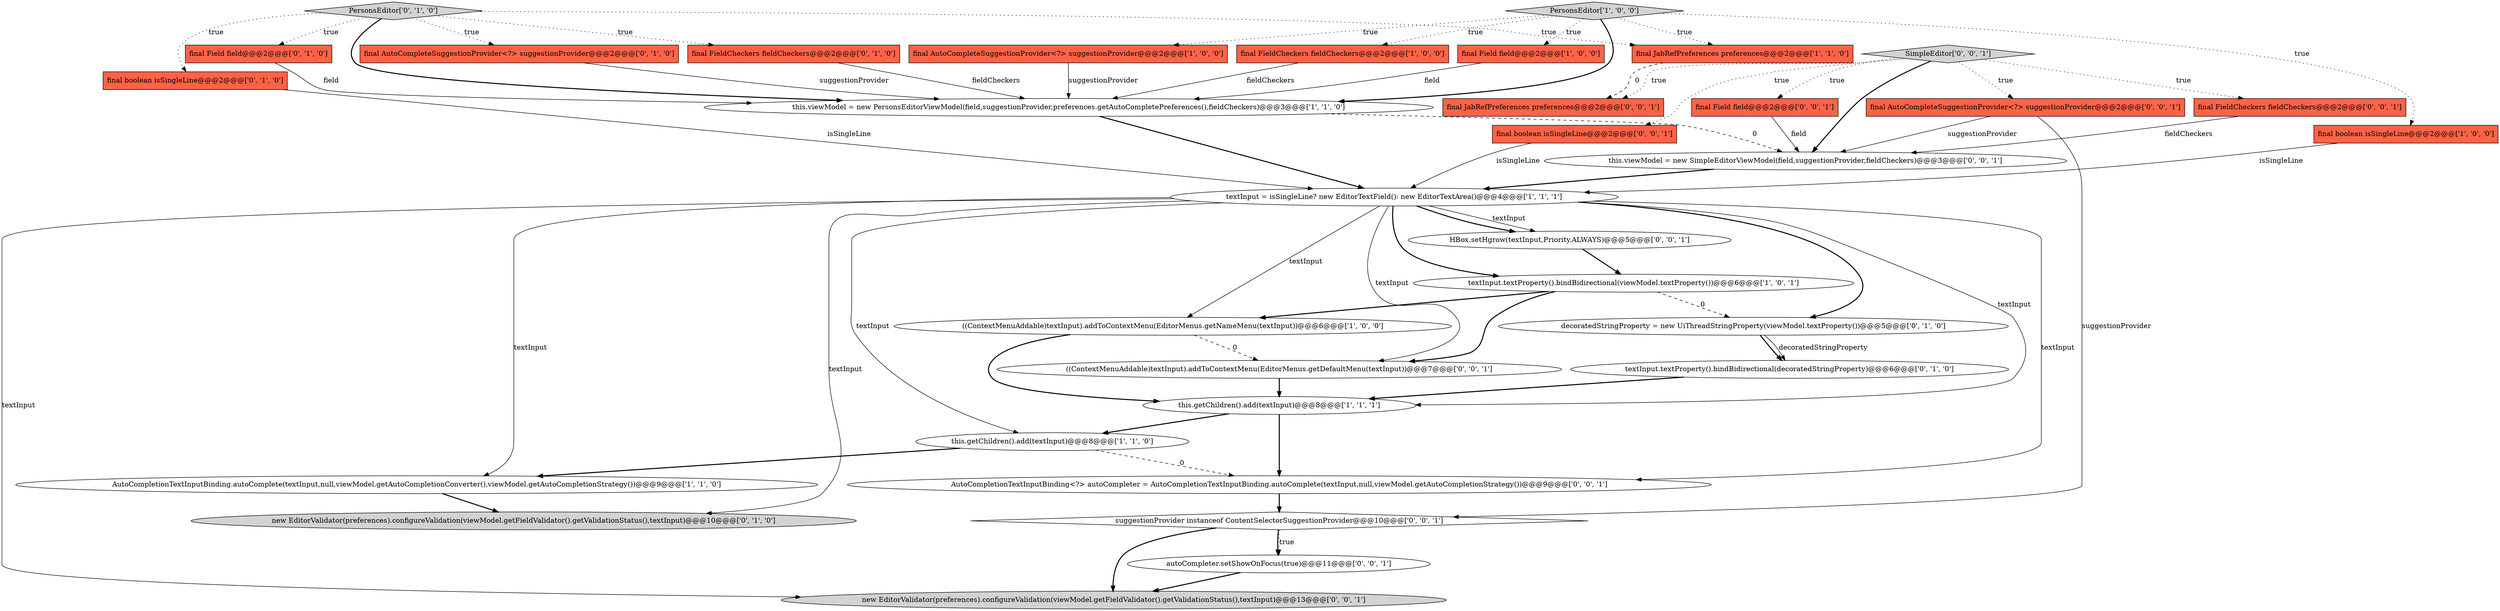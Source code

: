 digraph {
15 [style = filled, label = "final FieldCheckers fieldCheckers@@@2@@@['0', '1', '0']", fillcolor = tomato, shape = box image = "AAA0AAABBB2BBB"];
9 [style = filled, label = "textInput = isSingleLine? new EditorTextField(): new EditorTextArea()@@@4@@@['1', '1', '1']", fillcolor = white, shape = ellipse image = "AAA0AAABBB1BBB"];
10 [style = filled, label = "textInput.textProperty().bindBidirectional(viewModel.textProperty())@@@6@@@['1', '0', '1']", fillcolor = white, shape = ellipse image = "AAA0AAABBB1BBB"];
31 [style = filled, label = "final AutoCompleteSuggestionProvider<?> suggestionProvider@@@2@@@['0', '0', '1']", fillcolor = tomato, shape = box image = "AAA0AAABBB3BBB"];
26 [style = filled, label = "final FieldCheckers fieldCheckers@@@2@@@['0', '0', '1']", fillcolor = tomato, shape = box image = "AAA0AAABBB3BBB"];
32 [style = filled, label = "final JabRefPreferences preferences@@@2@@@['0', '0', '1']", fillcolor = tomato, shape = box image = "AAA0AAABBB3BBB"];
7 [style = filled, label = "final AutoCompleteSuggestionProvider<?> suggestionProvider@@@2@@@['1', '0', '0']", fillcolor = tomato, shape = box image = "AAA0AAABBB1BBB"];
16 [style = filled, label = "final boolean isSingleLine@@@2@@@['0', '1', '0']", fillcolor = tomato, shape = box image = "AAA0AAABBB2BBB"];
3 [style = filled, label = "this.viewModel = new PersonsEditorViewModel(field,suggestionProvider,preferences.getAutoCompletePreferences(),fieldCheckers)@@@3@@@['1', '1', '0']", fillcolor = white, shape = ellipse image = "AAA0AAABBB1BBB"];
19 [style = filled, label = "final Field field@@@2@@@['0', '1', '0']", fillcolor = tomato, shape = box image = "AAA0AAABBB2BBB"];
28 [style = filled, label = "((ContextMenuAddable)textInput).addToContextMenu(EditorMenus.getDefaultMenu(textInput))@@@7@@@['0', '0', '1']", fillcolor = white, shape = ellipse image = "AAA0AAABBB3BBB"];
22 [style = filled, label = "HBox.setHgrow(textInput,Priority.ALWAYS)@@@5@@@['0', '0', '1']", fillcolor = white, shape = ellipse image = "AAA0AAABBB3BBB"];
14 [style = filled, label = "decoratedStringProperty = new UiThreadStringProperty(viewModel.textProperty())@@@5@@@['0', '1', '0']", fillcolor = white, shape = ellipse image = "AAA1AAABBB2BBB"];
21 [style = filled, label = "AutoCompletionTextInputBinding<?> autoCompleter = AutoCompletionTextInputBinding.autoComplete(textInput,null,viewModel.getAutoCompletionStrategy())@@@9@@@['0', '0', '1']", fillcolor = white, shape = ellipse image = "AAA0AAABBB3BBB"];
24 [style = filled, label = "final Field field@@@2@@@['0', '0', '1']", fillcolor = tomato, shape = box image = "AAA0AAABBB3BBB"];
1 [style = filled, label = "this.getChildren().add(textInput)@@@8@@@['1', '1', '0']", fillcolor = white, shape = ellipse image = "AAA0AAABBB1BBB"];
12 [style = filled, label = "this.getChildren().add(textInput)@@@8@@@['1', '1', '1']", fillcolor = white, shape = ellipse image = "AAA0AAABBB1BBB"];
33 [style = filled, label = "SimpleEditor['0', '0', '1']", fillcolor = lightgray, shape = diamond image = "AAA0AAABBB3BBB"];
8 [style = filled, label = "final JabRefPreferences preferences@@@2@@@['1', '1', '0']", fillcolor = tomato, shape = box image = "AAA0AAABBB1BBB"];
13 [style = filled, label = "textInput.textProperty().bindBidirectional(decoratedStringProperty)@@@6@@@['0', '1', '0']", fillcolor = white, shape = ellipse image = "AAA1AAABBB2BBB"];
29 [style = filled, label = "final boolean isSingleLine@@@2@@@['0', '0', '1']", fillcolor = tomato, shape = box image = "AAA0AAABBB3BBB"];
23 [style = filled, label = "new EditorValidator(preferences).configureValidation(viewModel.getFieldValidator().getValidationStatus(),textInput)@@@13@@@['0', '0', '1']", fillcolor = lightgray, shape = ellipse image = "AAA0AAABBB3BBB"];
30 [style = filled, label = "autoCompleter.setShowOnFocus(true)@@@11@@@['0', '0', '1']", fillcolor = white, shape = ellipse image = "AAA0AAABBB3BBB"];
27 [style = filled, label = "this.viewModel = new SimpleEditorViewModel(field,suggestionProvider,fieldCheckers)@@@3@@@['0', '0', '1']", fillcolor = white, shape = ellipse image = "AAA0AAABBB3BBB"];
11 [style = filled, label = "AutoCompletionTextInputBinding.autoComplete(textInput,null,viewModel.getAutoCompletionConverter(),viewModel.getAutoCompletionStrategy())@@@9@@@['1', '1', '0']", fillcolor = white, shape = ellipse image = "AAA0AAABBB1BBB"];
17 [style = filled, label = "PersonsEditor['0', '1', '0']", fillcolor = lightgray, shape = diamond image = "AAA0AAABBB2BBB"];
18 [style = filled, label = "final AutoCompleteSuggestionProvider<?> suggestionProvider@@@2@@@['0', '1', '0']", fillcolor = tomato, shape = box image = "AAA0AAABBB2BBB"];
20 [style = filled, label = "new EditorValidator(preferences).configureValidation(viewModel.getFieldValidator().getValidationStatus(),textInput)@@@10@@@['0', '1', '0']", fillcolor = lightgray, shape = ellipse image = "AAA0AAABBB2BBB"];
4 [style = filled, label = "final FieldCheckers fieldCheckers@@@2@@@['1', '0', '0']", fillcolor = tomato, shape = box image = "AAA0AAABBB1BBB"];
25 [style = filled, label = "suggestionProvider instanceof ContentSelectorSuggestionProvider@@@10@@@['0', '0', '1']", fillcolor = white, shape = diamond image = "AAA0AAABBB3BBB"];
5 [style = filled, label = "PersonsEditor['1', '0', '0']", fillcolor = lightgray, shape = diamond image = "AAA0AAABBB1BBB"];
0 [style = filled, label = "final Field field@@@2@@@['1', '0', '0']", fillcolor = tomato, shape = box image = "AAA0AAABBB1BBB"];
6 [style = filled, label = "((ContextMenuAddable)textInput).addToContextMenu(EditorMenus.getNameMenu(textInput))@@@6@@@['1', '0', '0']", fillcolor = white, shape = ellipse image = "AAA0AAABBB1BBB"];
2 [style = filled, label = "final boolean isSingleLine@@@2@@@['1', '0', '0']", fillcolor = tomato, shape = box image = "AAA0AAABBB1BBB"];
17->19 [style = dotted, label="true"];
9->22 [style = solid, label="textInput"];
9->22 [style = bold, label=""];
25->23 [style = bold, label=""];
33->27 [style = bold, label=""];
9->23 [style = solid, label="textInput"];
5->0 [style = dotted, label="true"];
5->8 [style = dotted, label="true"];
17->18 [style = dotted, label="true"];
25->30 [style = dotted, label="true"];
9->11 [style = solid, label="textInput"];
31->27 [style = solid, label="suggestionProvider"];
11->20 [style = bold, label=""];
15->3 [style = solid, label="fieldCheckers"];
10->6 [style = bold, label=""];
28->12 [style = bold, label=""];
17->16 [style = dotted, label="true"];
29->9 [style = solid, label="isSingleLine"];
18->3 [style = solid, label="suggestionProvider"];
10->14 [style = dashed, label="0"];
33->32 [style = dotted, label="true"];
9->20 [style = solid, label="textInput"];
4->3 [style = solid, label="fieldCheckers"];
24->27 [style = solid, label="field"];
14->13 [style = bold, label=""];
12->21 [style = bold, label=""];
12->1 [style = bold, label=""];
9->21 [style = solid, label="textInput"];
27->9 [style = bold, label=""];
5->4 [style = dotted, label="true"];
33->24 [style = dotted, label="true"];
3->27 [style = dashed, label="0"];
6->28 [style = dashed, label="0"];
5->7 [style = dotted, label="true"];
1->21 [style = dashed, label="0"];
17->3 [style = bold, label=""];
10->28 [style = bold, label=""];
33->31 [style = dotted, label="true"];
31->25 [style = solid, label="suggestionProvider"];
26->27 [style = solid, label="fieldCheckers"];
1->11 [style = bold, label=""];
14->13 [style = solid, label="decoratedStringProperty"];
21->25 [style = bold, label=""];
13->12 [style = bold, label=""];
17->15 [style = dotted, label="true"];
8->32 [style = dashed, label="0"];
30->23 [style = bold, label=""];
3->9 [style = bold, label=""];
2->9 [style = solid, label="isSingleLine"];
33->29 [style = dotted, label="true"];
17->8 [style = dotted, label="true"];
6->12 [style = bold, label=""];
9->14 [style = bold, label=""];
16->9 [style = solid, label="isSingleLine"];
33->26 [style = dotted, label="true"];
5->3 [style = bold, label=""];
0->3 [style = solid, label="field"];
9->1 [style = solid, label="textInput"];
9->6 [style = solid, label="textInput"];
9->28 [style = solid, label="textInput"];
19->3 [style = solid, label="field"];
25->30 [style = bold, label=""];
22->10 [style = bold, label=""];
7->3 [style = solid, label="suggestionProvider"];
5->2 [style = dotted, label="true"];
9->12 [style = solid, label="textInput"];
9->10 [style = bold, label=""];
}
